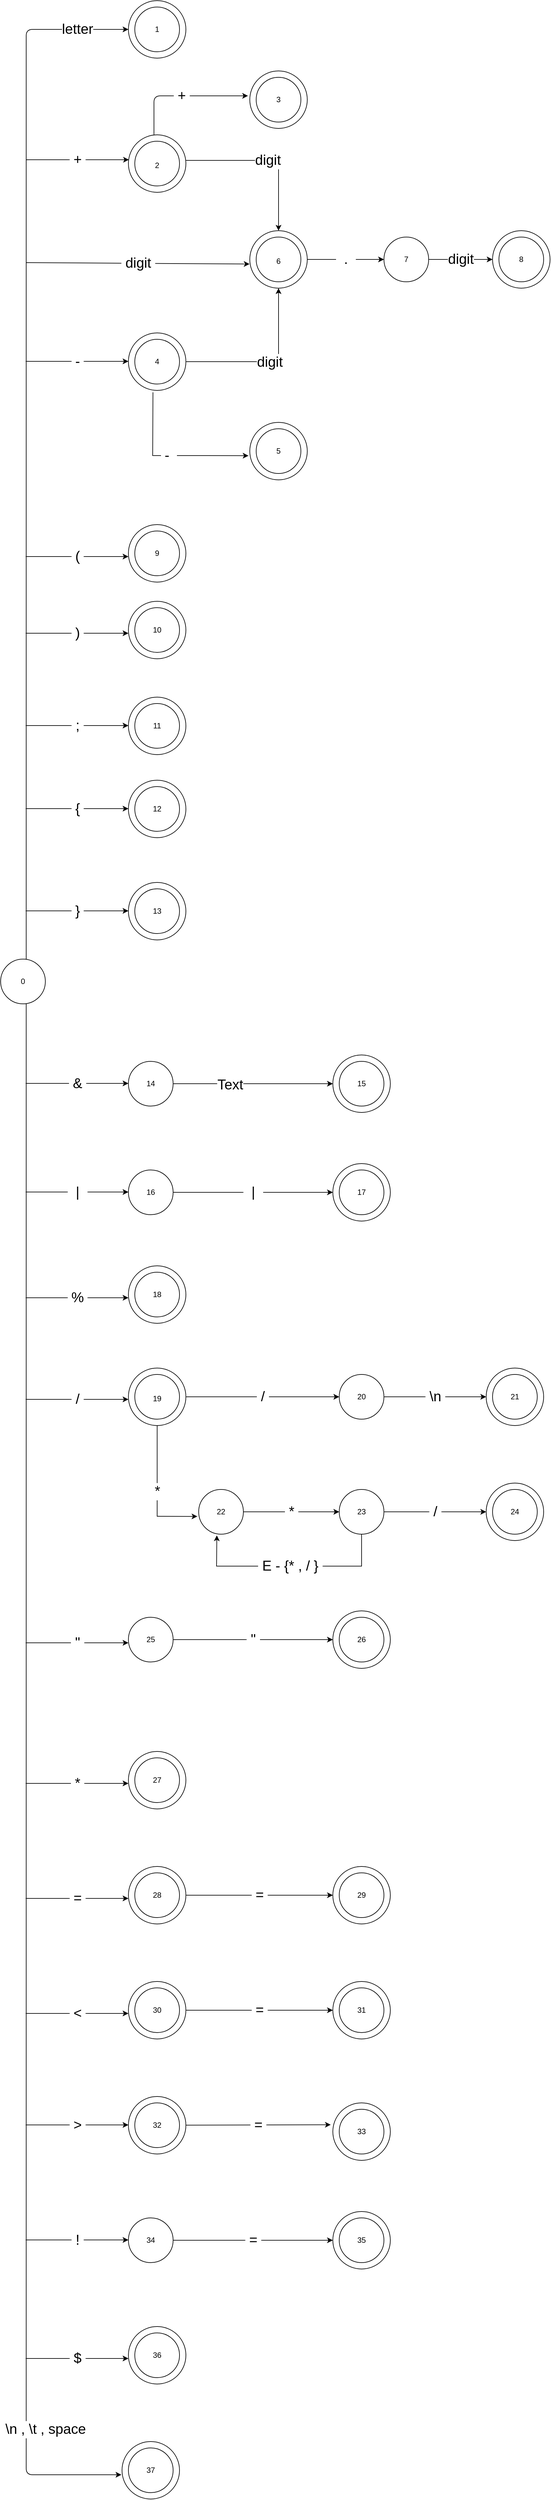 <mxfile version="14.7.6" type="github">
  <diagram id="IshGgHoh9PqC3vJ7O7cH" name="Page-1">
    <mxGraphModel dx="1008" dy="579" grid="1" gridSize="10" guides="1" tooltips="1" connect="1" arrows="1" fold="1" page="1" pageScale="1" pageWidth="850" pageHeight="1100" math="0" shadow="0">
      <root>
        <mxCell id="0" />
        <mxCell id="1" parent="0" />
        <mxCell id="iyTL14flEjv7qD_78qFV-7" value="&lt;font style=&quot;font-size: 12px&quot;&gt;1&lt;/font&gt;" style="ellipse;whiteSpace=wrap;html=1;aspect=fixed;" vertex="1" parent="1">
          <mxGeometry x="210" y="20" width="70" height="70" as="geometry" />
        </mxCell>
        <mxCell id="iyTL14flEjv7qD_78qFV-8" value="&lt;font style=&quot;font-size: 12px&quot;&gt;3&lt;/font&gt;" style="ellipse;whiteSpace=wrap;html=1;aspect=fixed;" vertex="1" parent="1">
          <mxGeometry x="400" y="130" width="70" height="70" as="geometry" />
        </mxCell>
        <mxCell id="iyTL14flEjv7qD_78qFV-9" value="&lt;font style=&quot;font-size: 12px&quot;&gt;2&lt;/font&gt;" style="ellipse;whiteSpace=wrap;html=1;aspect=fixed;fontSize=22;" vertex="1" parent="1">
          <mxGeometry x="210" y="230" width="70" height="70" as="geometry" />
        </mxCell>
        <mxCell id="iyTL14flEjv7qD_78qFV-10" value="&lt;font style=&quot;font-size: 12px&quot;&gt;6&lt;/font&gt;" style="ellipse;whiteSpace=wrap;html=1;aspect=fixed;fontSize=22;" vertex="1" parent="1">
          <mxGeometry x="400" y="380" width="70" height="70" as="geometry" />
        </mxCell>
        <mxCell id="iyTL14flEjv7qD_78qFV-114" value="digit" style="edgeStyle=orthogonalEdgeStyle;rounded=0;orthogonalLoop=1;jettySize=auto;html=1;entryX=0;entryY=0.5;entryDx=0;entryDy=0;fontSize=22;" edge="1" parent="1" source="iyTL14flEjv7qD_78qFV-11" target="iyTL14flEjv7qD_78qFV-59">
          <mxGeometry relative="1" as="geometry" />
        </mxCell>
        <mxCell id="iyTL14flEjv7qD_78qFV-11" value="7" style="ellipse;whiteSpace=wrap;html=1;aspect=fixed;gradientColor=none;" vertex="1" parent="1">
          <mxGeometry x="600" y="380" width="70" height="70" as="geometry" />
        </mxCell>
        <mxCell id="iyTL14flEjv7qD_78qFV-12" value="8" style="ellipse;whiteSpace=wrap;html=1;aspect=fixed;gradientColor=none;" vertex="1" parent="1">
          <mxGeometry x="780" y="380" width="70" height="70" as="geometry" />
        </mxCell>
        <mxCell id="iyTL14flEjv7qD_78qFV-13" value="4" style="ellipse;whiteSpace=wrap;html=1;aspect=fixed;gradientColor=none;" vertex="1" parent="1">
          <mxGeometry x="210" y="540" width="70" height="70" as="geometry" />
        </mxCell>
        <mxCell id="iyTL14flEjv7qD_78qFV-14" value="5" style="ellipse;whiteSpace=wrap;html=1;aspect=fixed;gradientColor=none;" vertex="1" parent="1">
          <mxGeometry x="400" y="680" width="70" height="70" as="geometry" />
        </mxCell>
        <mxCell id="iyTL14flEjv7qD_78qFV-15" value="9" style="ellipse;whiteSpace=wrap;html=1;aspect=fixed;gradientColor=none;" vertex="1" parent="1">
          <mxGeometry x="210" y="840" width="70" height="70" as="geometry" />
        </mxCell>
        <mxCell id="iyTL14flEjv7qD_78qFV-17" value="10" style="ellipse;whiteSpace=wrap;html=1;aspect=fixed;gradientColor=none;" vertex="1" parent="1">
          <mxGeometry x="210" y="960" width="70" height="70" as="geometry" />
        </mxCell>
        <mxCell id="iyTL14flEjv7qD_78qFV-18" value="11" style="ellipse;whiteSpace=wrap;html=1;aspect=fixed;gradientColor=none;" vertex="1" parent="1">
          <mxGeometry x="210" y="1110" width="70" height="70" as="geometry" />
        </mxCell>
        <mxCell id="iyTL14flEjv7qD_78qFV-19" value="12" style="ellipse;whiteSpace=wrap;html=1;aspect=fixed;gradientColor=none;" vertex="1" parent="1">
          <mxGeometry x="210" y="1240" width="70" height="70" as="geometry" />
        </mxCell>
        <mxCell id="iyTL14flEjv7qD_78qFV-20" value="13" style="ellipse;whiteSpace=wrap;html=1;aspect=fixed;gradientColor=none;" vertex="1" parent="1">
          <mxGeometry x="210" y="1400" width="70" height="70" as="geometry" />
        </mxCell>
        <mxCell id="iyTL14flEjv7qD_78qFV-21" value="0" style="ellipse;whiteSpace=wrap;html=1;aspect=fixed;gradientColor=none;" vertex="1" parent="1">
          <mxGeometry y="1510" width="70" height="70" as="geometry" />
        </mxCell>
        <mxCell id="iyTL14flEjv7qD_78qFV-22" value="" style="ellipse;whiteSpace=wrap;html=1;aspect=fixed;gradientColor=none;fillColor=none;" vertex="1" parent="1">
          <mxGeometry x="200" y="10" width="90" height="90" as="geometry" />
        </mxCell>
        <mxCell id="iyTL14flEjv7qD_78qFV-24" value="" style="ellipse;whiteSpace=wrap;html=1;aspect=fixed;gradientColor=none;fillColor=none;" vertex="1" parent="1">
          <mxGeometry x="390" y="120" width="90" height="90" as="geometry" />
        </mxCell>
        <mxCell id="iyTL14flEjv7qD_78qFV-25" value="" style="ellipse;whiteSpace=wrap;html=1;aspect=fixed;gradientColor=none;fillColor=none;" vertex="1" parent="1">
          <mxGeometry x="200" y="220" width="90" height="90" as="geometry" />
        </mxCell>
        <mxCell id="iyTL14flEjv7qD_78qFV-113" value="&amp;nbsp; .&amp;nbsp;&amp;nbsp;" style="edgeStyle=orthogonalEdgeStyle;rounded=0;orthogonalLoop=1;jettySize=auto;html=1;exitX=1;exitY=0.5;exitDx=0;exitDy=0;entryX=0;entryY=0.5;entryDx=0;entryDy=0;fontSize=22;" edge="1" parent="1" source="iyTL14flEjv7qD_78qFV-26" target="iyTL14flEjv7qD_78qFV-11">
          <mxGeometry relative="1" as="geometry" />
        </mxCell>
        <mxCell id="iyTL14flEjv7qD_78qFV-26" value="" style="ellipse;whiteSpace=wrap;html=1;aspect=fixed;gradientColor=none;fillColor=none;" vertex="1" parent="1">
          <mxGeometry x="390" y="370" width="90" height="90" as="geometry" />
        </mxCell>
        <mxCell id="iyTL14flEjv7qD_78qFV-120" style="edgeStyle=none;rounded=0;orthogonalLoop=1;jettySize=auto;html=1;entryX=0;entryY=0.5;entryDx=0;entryDy=0;fontSize=22;" edge="1" parent="1" source="iyTL14flEjv7qD_78qFV-27" target="iyTL14flEjv7qD_78qFV-66">
          <mxGeometry relative="1" as="geometry" />
        </mxCell>
        <mxCell id="iyTL14flEjv7qD_78qFV-135" value="Text" style="edgeLabel;html=1;align=center;verticalAlign=middle;resizable=0;points=[];fontSize=22;" vertex="1" connectable="0" parent="iyTL14flEjv7qD_78qFV-120">
          <mxGeometry x="-0.29" y="-2" relative="1" as="geometry">
            <mxPoint as="offset" />
          </mxGeometry>
        </mxCell>
        <mxCell id="iyTL14flEjv7qD_78qFV-27" value="14" style="ellipse;whiteSpace=wrap;html=1;aspect=fixed;gradientColor=none;" vertex="1" parent="1">
          <mxGeometry x="200" y="1670" width="70" height="70" as="geometry" />
        </mxCell>
        <mxCell id="iyTL14flEjv7qD_78qFV-28" value="15" style="ellipse;whiteSpace=wrap;html=1;aspect=fixed;gradientColor=none;" vertex="1" parent="1">
          <mxGeometry x="530" y="1670" width="70" height="70" as="geometry" />
        </mxCell>
        <mxCell id="iyTL14flEjv7qD_78qFV-122" value="&amp;nbsp; |&amp;nbsp;&amp;nbsp;" style="edgeStyle=none;rounded=0;orthogonalLoop=1;jettySize=auto;html=1;fontSize=22;" edge="1" parent="1" source="iyTL14flEjv7qD_78qFV-29" target="iyTL14flEjv7qD_78qFV-67">
          <mxGeometry relative="1" as="geometry" />
        </mxCell>
        <mxCell id="iyTL14flEjv7qD_78qFV-29" value="16" style="ellipse;whiteSpace=wrap;html=1;aspect=fixed;gradientColor=none;" vertex="1" parent="1">
          <mxGeometry x="200" y="1840" width="70" height="70" as="geometry" />
        </mxCell>
        <mxCell id="iyTL14flEjv7qD_78qFV-30" value="17" style="ellipse;whiteSpace=wrap;html=1;aspect=fixed;gradientColor=none;" vertex="1" parent="1">
          <mxGeometry x="530" y="1840" width="70" height="70" as="geometry" />
        </mxCell>
        <mxCell id="iyTL14flEjv7qD_78qFV-31" value="18" style="ellipse;whiteSpace=wrap;html=1;aspect=fixed;gradientColor=none;" vertex="1" parent="1">
          <mxGeometry x="210" y="2000" width="70" height="70" as="geometry" />
        </mxCell>
        <mxCell id="iyTL14flEjv7qD_78qFV-32" value="&lt;font style=&quot;font-size: 12px&quot;&gt;19&lt;/font&gt;" style="ellipse;whiteSpace=wrap;html=1;aspect=fixed;fontSize=22;fillColor=none;gradientColor=none;" vertex="1" parent="1">
          <mxGeometry x="210" y="2160" width="70" height="70" as="geometry" />
        </mxCell>
        <mxCell id="iyTL14flEjv7qD_78qFV-124" value="&amp;nbsp;\n&amp;nbsp;" style="edgeStyle=none;rounded=0;orthogonalLoop=1;jettySize=auto;html=1;entryX=0;entryY=0.5;entryDx=0;entryDy=0;fontSize=22;" edge="1" parent="1" source="iyTL14flEjv7qD_78qFV-33" target="iyTL14flEjv7qD_78qFV-70">
          <mxGeometry relative="1" as="geometry" />
        </mxCell>
        <mxCell id="iyTL14flEjv7qD_78qFV-33" value="20" style="ellipse;whiteSpace=wrap;html=1;aspect=fixed;gradientColor=none;" vertex="1" parent="1">
          <mxGeometry x="530" y="2160" width="70" height="70" as="geometry" />
        </mxCell>
        <mxCell id="iyTL14flEjv7qD_78qFV-34" value="21" style="ellipse;whiteSpace=wrap;html=1;aspect=fixed;gradientColor=none;" vertex="1" parent="1">
          <mxGeometry x="770" y="2160" width="70" height="70" as="geometry" />
        </mxCell>
        <mxCell id="iyTL14flEjv7qD_78qFV-35" value="24" style="ellipse;whiteSpace=wrap;html=1;aspect=fixed;gradientColor=none;" vertex="1" parent="1">
          <mxGeometry x="770" y="2340" width="70" height="70" as="geometry" />
        </mxCell>
        <mxCell id="iyTL14flEjv7qD_78qFV-127" value="&amp;nbsp;/&amp;nbsp;" style="edgeStyle=none;rounded=0;orthogonalLoop=1;jettySize=auto;html=1;entryX=0;entryY=0.5;entryDx=0;entryDy=0;fontSize=22;" edge="1" parent="1" source="iyTL14flEjv7qD_78qFV-36" target="iyTL14flEjv7qD_78qFV-71">
          <mxGeometry relative="1" as="geometry" />
        </mxCell>
        <mxCell id="iyTL14flEjv7qD_78qFV-136" value="&amp;nbsp;E - {* , / }&amp;nbsp;" style="edgeStyle=none;rounded=0;orthogonalLoop=1;jettySize=auto;html=1;entryX=0.406;entryY=1.026;entryDx=0;entryDy=0;entryPerimeter=0;fontSize=22;" edge="1" parent="1" source="iyTL14flEjv7qD_78qFV-36" target="iyTL14flEjv7qD_78qFV-37">
          <mxGeometry relative="1" as="geometry">
            <Array as="points">
              <mxPoint x="565" y="2460" />
              <mxPoint x="338" y="2460" />
            </Array>
          </mxGeometry>
        </mxCell>
        <mxCell id="iyTL14flEjv7qD_78qFV-36" value="23" style="ellipse;whiteSpace=wrap;html=1;aspect=fixed;gradientColor=none;" vertex="1" parent="1">
          <mxGeometry x="530" y="2340" width="70" height="70" as="geometry" />
        </mxCell>
        <mxCell id="iyTL14flEjv7qD_78qFV-126" value="&amp;nbsp;*&amp;nbsp;" style="edgeStyle=none;rounded=0;orthogonalLoop=1;jettySize=auto;html=1;entryX=0;entryY=0.5;entryDx=0;entryDy=0;fontSize=22;" edge="1" parent="1" source="iyTL14flEjv7qD_78qFV-37" target="iyTL14flEjv7qD_78qFV-36">
          <mxGeometry relative="1" as="geometry" />
        </mxCell>
        <mxCell id="iyTL14flEjv7qD_78qFV-37" value="22" style="ellipse;whiteSpace=wrap;html=1;aspect=fixed;gradientColor=none;" vertex="1" parent="1">
          <mxGeometry x="310" y="2340" width="70" height="70" as="geometry" />
        </mxCell>
        <mxCell id="iyTL14flEjv7qD_78qFV-38" value="26" style="ellipse;whiteSpace=wrap;html=1;aspect=fixed;gradientColor=none;" vertex="1" parent="1">
          <mxGeometry x="530" y="2540" width="70" height="70" as="geometry" />
        </mxCell>
        <mxCell id="iyTL14flEjv7qD_78qFV-128" value="&amp;nbsp;&quot;&amp;nbsp;" style="edgeStyle=none;rounded=0;orthogonalLoop=1;jettySize=auto;html=1;entryX=0;entryY=0.5;entryDx=0;entryDy=0;fontSize=22;" edge="1" parent="1" source="iyTL14flEjv7qD_78qFV-39" target="iyTL14flEjv7qD_78qFV-73">
          <mxGeometry relative="1" as="geometry" />
        </mxCell>
        <mxCell id="iyTL14flEjv7qD_78qFV-39" value="25" style="ellipse;whiteSpace=wrap;html=1;aspect=fixed;gradientColor=none;" vertex="1" parent="1">
          <mxGeometry x="200" y="2540" width="70" height="70" as="geometry" />
        </mxCell>
        <mxCell id="iyTL14flEjv7qD_78qFV-40" value="27" style="ellipse;whiteSpace=wrap;html=1;aspect=fixed;gradientColor=none;" vertex="1" parent="1">
          <mxGeometry x="210" y="2760" width="70" height="70" as="geometry" />
        </mxCell>
        <mxCell id="iyTL14flEjv7qD_78qFV-41" value="35" style="ellipse;whiteSpace=wrap;html=1;aspect=fixed;gradientColor=none;" vertex="1" parent="1">
          <mxGeometry x="530" y="3480" width="70" height="70" as="geometry" />
        </mxCell>
        <mxCell id="iyTL14flEjv7qD_78qFV-132" value="&amp;nbsp;=&amp;nbsp;" style="edgeStyle=none;rounded=0;orthogonalLoop=1;jettySize=auto;html=1;entryX=0;entryY=0.5;entryDx=0;entryDy=0;fontSize=22;" edge="1" parent="1" source="iyTL14flEjv7qD_78qFV-42" target="iyTL14flEjv7qD_78qFV-80">
          <mxGeometry relative="1" as="geometry" />
        </mxCell>
        <mxCell id="iyTL14flEjv7qD_78qFV-42" value="34" style="ellipse;whiteSpace=wrap;html=1;aspect=fixed;gradientColor=none;" vertex="1" parent="1">
          <mxGeometry x="200" y="3480" width="70" height="70" as="geometry" />
        </mxCell>
        <mxCell id="iyTL14flEjv7qD_78qFV-43" value="33" style="ellipse;whiteSpace=wrap;html=1;aspect=fixed;gradientColor=none;" vertex="1" parent="1">
          <mxGeometry x="530" y="3310" width="70" height="70" as="geometry" />
        </mxCell>
        <mxCell id="iyTL14flEjv7qD_78qFV-44" value="32" style="ellipse;whiteSpace=wrap;html=1;aspect=fixed;gradientColor=none;" vertex="1" parent="1">
          <mxGeometry x="210" y="3300" width="70" height="70" as="geometry" />
        </mxCell>
        <mxCell id="iyTL14flEjv7qD_78qFV-45" value="31" style="ellipse;whiteSpace=wrap;html=1;aspect=fixed;gradientColor=none;" vertex="1" parent="1">
          <mxGeometry x="530" y="3120" width="70" height="70" as="geometry" />
        </mxCell>
        <mxCell id="iyTL14flEjv7qD_78qFV-46" value="30" style="ellipse;whiteSpace=wrap;html=1;aspect=fixed;gradientColor=none;" vertex="1" parent="1">
          <mxGeometry x="210" y="3120" width="70" height="70" as="geometry" />
        </mxCell>
        <mxCell id="iyTL14flEjv7qD_78qFV-47" value="29" style="ellipse;whiteSpace=wrap;html=1;aspect=fixed;gradientColor=none;" vertex="1" parent="1">
          <mxGeometry x="530" y="2940" width="70" height="70" as="geometry" />
        </mxCell>
        <mxCell id="iyTL14flEjv7qD_78qFV-48" value="28" style="ellipse;whiteSpace=wrap;html=1;aspect=fixed;gradientColor=none;" vertex="1" parent="1">
          <mxGeometry x="210" y="2940" width="70" height="70" as="geometry" />
        </mxCell>
        <mxCell id="iyTL14flEjv7qD_78qFV-49" value="36" style="ellipse;whiteSpace=wrap;html=1;aspect=fixed;gradientColor=none;" vertex="1" parent="1">
          <mxGeometry x="210" y="3660" width="70" height="70" as="geometry" />
        </mxCell>
        <mxCell id="iyTL14flEjv7qD_78qFV-50" value="37" style="ellipse;whiteSpace=wrap;html=1;aspect=fixed;gradientColor=none;" vertex="1" parent="1">
          <mxGeometry x="200" y="3840" width="70" height="70" as="geometry" />
        </mxCell>
        <mxCell id="iyTL14flEjv7qD_78qFV-119" value="&amp;nbsp;-&amp;nbsp;&amp;nbsp;" style="edgeStyle=none;rounded=0;orthogonalLoop=1;jettySize=auto;html=1;entryX=-0.022;entryY=0.58;entryDx=0;entryDy=0;entryPerimeter=0;fontSize=22;exitX=0.427;exitY=1.033;exitDx=0;exitDy=0;exitPerimeter=0;" edge="1" parent="1" source="iyTL14flEjv7qD_78qFV-58" target="iyTL14flEjv7qD_78qFV-60">
          <mxGeometry relative="1" as="geometry">
            <Array as="points">
              <mxPoint x="238" y="722" />
              <mxPoint x="320" y="722" />
            </Array>
          </mxGeometry>
        </mxCell>
        <mxCell id="iyTL14flEjv7qD_78qFV-58" value="" style="ellipse;whiteSpace=wrap;html=1;aspect=fixed;gradientColor=none;fillColor=none;" vertex="1" parent="1">
          <mxGeometry x="200" y="530" width="90" height="90" as="geometry" />
        </mxCell>
        <mxCell id="iyTL14flEjv7qD_78qFV-59" value="" style="ellipse;whiteSpace=wrap;html=1;aspect=fixed;gradientColor=none;fillColor=none;" vertex="1" parent="1">
          <mxGeometry x="770" y="370" width="90" height="90" as="geometry" />
        </mxCell>
        <mxCell id="iyTL14flEjv7qD_78qFV-60" value="" style="ellipse;whiteSpace=wrap;html=1;aspect=fixed;gradientColor=none;fillColor=none;" vertex="1" parent="1">
          <mxGeometry x="390" y="670" width="90" height="90" as="geometry" />
        </mxCell>
        <mxCell id="iyTL14flEjv7qD_78qFV-61" value="" style="ellipse;whiteSpace=wrap;html=1;aspect=fixed;gradientColor=none;fillColor=none;" vertex="1" parent="1">
          <mxGeometry x="200" y="1390" width="90" height="90" as="geometry" />
        </mxCell>
        <mxCell id="iyTL14flEjv7qD_78qFV-62" value="" style="ellipse;whiteSpace=wrap;html=1;aspect=fixed;gradientColor=none;fillColor=none;" vertex="1" parent="1">
          <mxGeometry x="200" y="1230" width="90" height="90" as="geometry" />
        </mxCell>
        <mxCell id="iyTL14flEjv7qD_78qFV-63" value="" style="ellipse;whiteSpace=wrap;html=1;aspect=fixed;gradientColor=none;fillColor=none;" vertex="1" parent="1">
          <mxGeometry x="200" y="1100" width="90" height="90" as="geometry" />
        </mxCell>
        <mxCell id="iyTL14flEjv7qD_78qFV-64" value="" style="ellipse;whiteSpace=wrap;html=1;aspect=fixed;gradientColor=none;fillColor=none;" vertex="1" parent="1">
          <mxGeometry x="200" y="950" width="90" height="90" as="geometry" />
        </mxCell>
        <mxCell id="iyTL14flEjv7qD_78qFV-65" value="" style="ellipse;whiteSpace=wrap;html=1;aspect=fixed;gradientColor=none;fillColor=none;" vertex="1" parent="1">
          <mxGeometry x="200" y="830" width="90" height="90" as="geometry" />
        </mxCell>
        <mxCell id="iyTL14flEjv7qD_78qFV-66" value="" style="ellipse;whiteSpace=wrap;html=1;aspect=fixed;gradientColor=none;fillColor=none;" vertex="1" parent="1">
          <mxGeometry x="520" y="1660" width="90" height="90" as="geometry" />
        </mxCell>
        <mxCell id="iyTL14flEjv7qD_78qFV-67" value="" style="ellipse;whiteSpace=wrap;html=1;aspect=fixed;gradientColor=none;fillColor=none;" vertex="1" parent="1">
          <mxGeometry x="520" y="1830" width="90" height="90" as="geometry" />
        </mxCell>
        <mxCell id="iyTL14flEjv7qD_78qFV-68" value="" style="ellipse;whiteSpace=wrap;html=1;aspect=fixed;gradientColor=none;fillColor=none;" vertex="1" parent="1">
          <mxGeometry x="200" y="1990" width="90" height="90" as="geometry" />
        </mxCell>
        <mxCell id="iyTL14flEjv7qD_78qFV-123" value="&amp;nbsp;/&amp;nbsp;" style="edgeStyle=none;rounded=0;orthogonalLoop=1;jettySize=auto;html=1;entryX=0;entryY=0.5;entryDx=0;entryDy=0;fontSize=22;" edge="1" parent="1" source="iyTL14flEjv7qD_78qFV-69" target="iyTL14flEjv7qD_78qFV-33">
          <mxGeometry relative="1" as="geometry" />
        </mxCell>
        <mxCell id="iyTL14flEjv7qD_78qFV-125" value="&amp;nbsp;*&amp;nbsp;" style="edgeStyle=none;rounded=0;orthogonalLoop=1;jettySize=auto;html=1;entryX=-0.029;entryY=0.603;entryDx=0;entryDy=0;entryPerimeter=0;fontSize=22;" edge="1" parent="1" source="iyTL14flEjv7qD_78qFV-69" target="iyTL14flEjv7qD_78qFV-37">
          <mxGeometry relative="1" as="geometry">
            <Array as="points">
              <mxPoint x="245" y="2382" />
            </Array>
          </mxGeometry>
        </mxCell>
        <mxCell id="iyTL14flEjv7qD_78qFV-69" value="" style="ellipse;whiteSpace=wrap;html=1;aspect=fixed;gradientColor=none;fillColor=none;" vertex="1" parent="1">
          <mxGeometry x="200" y="2150" width="90" height="90" as="geometry" />
        </mxCell>
        <mxCell id="iyTL14flEjv7qD_78qFV-70" value="" style="ellipse;whiteSpace=wrap;html=1;aspect=fixed;gradientColor=none;fillColor=none;" vertex="1" parent="1">
          <mxGeometry x="760" y="2150" width="90" height="90" as="geometry" />
        </mxCell>
        <mxCell id="iyTL14flEjv7qD_78qFV-71" value="" style="ellipse;whiteSpace=wrap;html=1;aspect=fixed;gradientColor=none;fillColor=none;" vertex="1" parent="1">
          <mxGeometry x="760" y="2330" width="90" height="90" as="geometry" />
        </mxCell>
        <mxCell id="iyTL14flEjv7qD_78qFV-72" value="" style="ellipse;whiteSpace=wrap;html=1;aspect=fixed;gradientColor=none;fillColor=none;" vertex="1" parent="1">
          <mxGeometry x="200" y="2750" width="90" height="90" as="geometry" />
        </mxCell>
        <mxCell id="iyTL14flEjv7qD_78qFV-73" value="" style="ellipse;whiteSpace=wrap;html=1;aspect=fixed;gradientColor=none;fillColor=none;" vertex="1" parent="1">
          <mxGeometry x="520" y="2530" width="90" height="90" as="geometry" />
        </mxCell>
        <mxCell id="iyTL14flEjv7qD_78qFV-130" value="&amp;nbsp;=&amp;nbsp;" style="edgeStyle=none;rounded=0;orthogonalLoop=1;jettySize=auto;html=1;entryX=0;entryY=0.5;entryDx=0;entryDy=0;fontSize=22;" edge="1" parent="1" source="iyTL14flEjv7qD_78qFV-74" target="iyTL14flEjv7qD_78qFV-75">
          <mxGeometry relative="1" as="geometry" />
        </mxCell>
        <mxCell id="iyTL14flEjv7qD_78qFV-74" value="" style="ellipse;whiteSpace=wrap;html=1;aspect=fixed;gradientColor=none;fillColor=none;" vertex="1" parent="1">
          <mxGeometry x="200" y="3110" width="90" height="90" as="geometry" />
        </mxCell>
        <mxCell id="iyTL14flEjv7qD_78qFV-75" value="" style="ellipse;whiteSpace=wrap;html=1;aspect=fixed;gradientColor=none;fillColor=none;" vertex="1" parent="1">
          <mxGeometry x="520" y="3110" width="90" height="90" as="geometry" />
        </mxCell>
        <mxCell id="iyTL14flEjv7qD_78qFV-76" value="" style="ellipse;whiteSpace=wrap;html=1;aspect=fixed;gradientColor=none;fillColor=none;" vertex="1" parent="1">
          <mxGeometry x="520" y="2930" width="90" height="90" as="geometry" />
        </mxCell>
        <mxCell id="iyTL14flEjv7qD_78qFV-129" value="&amp;nbsp;=&amp;nbsp;" style="edgeStyle=none;rounded=0;orthogonalLoop=1;jettySize=auto;html=1;entryX=0;entryY=0.5;entryDx=0;entryDy=0;fontSize=22;" edge="1" parent="1" source="iyTL14flEjv7qD_78qFV-77" target="iyTL14flEjv7qD_78qFV-76">
          <mxGeometry relative="1" as="geometry" />
        </mxCell>
        <mxCell id="iyTL14flEjv7qD_78qFV-77" value="" style="ellipse;whiteSpace=wrap;html=1;aspect=fixed;gradientColor=none;fillColor=none;" vertex="1" parent="1">
          <mxGeometry x="200" y="2930" width="90" height="90" as="geometry" />
        </mxCell>
        <mxCell id="iyTL14flEjv7qD_78qFV-131" value="&amp;nbsp;=&amp;nbsp;" style="edgeStyle=none;rounded=0;orthogonalLoop=1;jettySize=auto;html=1;entryX=-0.036;entryY=0.38;entryDx=0;entryDy=0;entryPerimeter=0;fontSize=22;" edge="1" parent="1" source="iyTL14flEjv7qD_78qFV-78" target="iyTL14flEjv7qD_78qFV-79">
          <mxGeometry relative="1" as="geometry" />
        </mxCell>
        <mxCell id="iyTL14flEjv7qD_78qFV-78" value="" style="ellipse;whiteSpace=wrap;html=1;aspect=fixed;gradientColor=none;fillColor=none;" vertex="1" parent="1">
          <mxGeometry x="200" y="3290" width="90" height="90" as="geometry" />
        </mxCell>
        <mxCell id="iyTL14flEjv7qD_78qFV-79" value="" style="ellipse;whiteSpace=wrap;html=1;aspect=fixed;gradientColor=none;fillColor=none;" vertex="1" parent="1">
          <mxGeometry x="520" y="3300" width="90" height="90" as="geometry" />
        </mxCell>
        <mxCell id="iyTL14flEjv7qD_78qFV-80" value="" style="ellipse;whiteSpace=wrap;html=1;aspect=fixed;gradientColor=none;fillColor=none;" vertex="1" parent="1">
          <mxGeometry x="520" y="3470" width="90" height="90" as="geometry" />
        </mxCell>
        <mxCell id="iyTL14flEjv7qD_78qFV-81" value="" style="ellipse;whiteSpace=wrap;html=1;aspect=fixed;gradientColor=none;fillColor=none;" vertex="1" parent="1">
          <mxGeometry x="200" y="3650" width="90" height="90" as="geometry" />
        </mxCell>
        <mxCell id="iyTL14flEjv7qD_78qFV-82" value="" style="ellipse;whiteSpace=wrap;html=1;aspect=fixed;gradientColor=none;fillColor=none;" vertex="1" parent="1">
          <mxGeometry x="190" y="3830" width="90" height="90" as="geometry" />
        </mxCell>
        <mxCell id="iyTL14flEjv7qD_78qFV-86" value="letter" style="endArrow=classic;html=1;fontSize=22;entryX=0;entryY=0.5;entryDx=0;entryDy=0;" edge="1" parent="1" target="iyTL14flEjv7qD_78qFV-22">
          <mxGeometry x="0.901" width="50" height="50" relative="1" as="geometry">
            <mxPoint x="40" y="1510" as="sourcePoint" />
            <mxPoint x="90" y="1460" as="targetPoint" />
            <Array as="points">
              <mxPoint x="40" y="55" />
            </Array>
            <mxPoint as="offset" />
          </mxGeometry>
        </mxCell>
        <mxCell id="iyTL14flEjv7qD_78qFV-87" value="\n , \t , space" style="endArrow=classic;html=1;fontSize=22;" edge="1" parent="1">
          <mxGeometry x="0.82" y="30" width="50" height="50" relative="1" as="geometry">
            <mxPoint x="40" y="1580" as="sourcePoint" />
            <mxPoint x="189" y="3882" as="targetPoint" />
            <Array as="points">
              <mxPoint x="40" y="3882" />
            </Array>
            <mxPoint as="offset" />
          </mxGeometry>
        </mxCell>
        <mxCell id="iyTL14flEjv7qD_78qFV-90" value="&amp;nbsp;+&amp;nbsp;" style="endArrow=classic;html=1;fontSize=22;entryX=0.009;entryY=0.433;entryDx=0;entryDy=0;entryPerimeter=0;" edge="1" parent="1" target="iyTL14flEjv7qD_78qFV-25">
          <mxGeometry width="50" height="50" relative="1" as="geometry">
            <mxPoint x="40" y="259" as="sourcePoint" />
            <mxPoint x="80" y="310" as="targetPoint" />
          </mxGeometry>
        </mxCell>
        <mxCell id="iyTL14flEjv7qD_78qFV-91" value="&amp;nbsp;-&amp;nbsp;" style="endArrow=classic;html=1;fontSize=22;entryX=0.009;entryY=0.433;entryDx=0;entryDy=0;entryPerimeter=0;" edge="1" parent="1">
          <mxGeometry width="50" height="50" relative="1" as="geometry">
            <mxPoint x="39.19" y="574.53" as="sourcePoint" />
            <mxPoint x="200.0" y="574.5" as="targetPoint" />
          </mxGeometry>
        </mxCell>
        <mxCell id="iyTL14flEjv7qD_78qFV-92" value="&amp;nbsp;(&amp;nbsp;" style="endArrow=classic;html=1;fontSize=22;entryX=0.009;entryY=0.433;entryDx=0;entryDy=0;entryPerimeter=0;" edge="1" parent="1">
          <mxGeometry width="50" height="50" relative="1" as="geometry">
            <mxPoint x="39.19" y="880.03" as="sourcePoint" />
            <mxPoint x="200" y="880" as="targetPoint" />
          </mxGeometry>
        </mxCell>
        <mxCell id="iyTL14flEjv7qD_78qFV-93" value="&amp;nbsp;)&amp;nbsp;" style="endArrow=classic;html=1;fontSize=22;entryX=0.009;entryY=0.433;entryDx=0;entryDy=0;entryPerimeter=0;" edge="1" parent="1">
          <mxGeometry width="50" height="50" relative="1" as="geometry">
            <mxPoint x="39.19" y="1000.03" as="sourcePoint" />
            <mxPoint x="200.0" y="1000" as="targetPoint" />
          </mxGeometry>
        </mxCell>
        <mxCell id="iyTL14flEjv7qD_78qFV-94" value="&amp;nbsp;;&amp;nbsp;" style="endArrow=classic;html=1;fontSize=22;entryX=0.009;entryY=0.433;entryDx=0;entryDy=0;entryPerimeter=0;" edge="1" parent="1">
          <mxGeometry width="50" height="50" relative="1" as="geometry">
            <mxPoint x="39.19" y="1144.53" as="sourcePoint" />
            <mxPoint x="200.0" y="1144.5" as="targetPoint" />
          </mxGeometry>
        </mxCell>
        <mxCell id="iyTL14flEjv7qD_78qFV-95" value="&amp;nbsp;{&amp;nbsp;" style="endArrow=classic;html=1;fontSize=22;entryX=0.009;entryY=0.433;entryDx=0;entryDy=0;entryPerimeter=0;" edge="1" parent="1">
          <mxGeometry width="50" height="50" relative="1" as="geometry">
            <mxPoint x="39.19" y="1274.53" as="sourcePoint" />
            <mxPoint x="200.0" y="1274.5" as="targetPoint" />
          </mxGeometry>
        </mxCell>
        <mxCell id="iyTL14flEjv7qD_78qFV-96" value="&amp;nbsp;}&amp;nbsp;" style="endArrow=classic;html=1;fontSize=22;entryX=0.009;entryY=0.433;entryDx=0;entryDy=0;entryPerimeter=0;" edge="1" parent="1">
          <mxGeometry width="50" height="50" relative="1" as="geometry">
            <mxPoint x="39.19" y="1434.53" as="sourcePoint" />
            <mxPoint x="200.0" y="1434.5" as="targetPoint" />
          </mxGeometry>
        </mxCell>
        <mxCell id="iyTL14flEjv7qD_78qFV-97" value="&amp;nbsp;%&amp;nbsp;" style="endArrow=classic;html=1;fontSize=22;entryX=0.009;entryY=0.433;entryDx=0;entryDy=0;entryPerimeter=0;" edge="1" parent="1">
          <mxGeometry width="50" height="50" relative="1" as="geometry">
            <mxPoint x="39.19" y="2040.03" as="sourcePoint" />
            <mxPoint x="200.0" y="2040" as="targetPoint" />
          </mxGeometry>
        </mxCell>
        <mxCell id="iyTL14flEjv7qD_78qFV-98" value="&amp;nbsp;/&amp;nbsp;" style="endArrow=classic;html=1;fontSize=22;entryX=0.009;entryY=0.433;entryDx=0;entryDy=0;entryPerimeter=0;" edge="1" parent="1">
          <mxGeometry width="50" height="50" relative="1" as="geometry">
            <mxPoint x="39.19" y="2199.03" as="sourcePoint" />
            <mxPoint x="200.0" y="2199" as="targetPoint" />
          </mxGeometry>
        </mxCell>
        <mxCell id="iyTL14flEjv7qD_78qFV-99" value="&amp;nbsp;*&amp;nbsp;" style="endArrow=classic;html=1;fontSize=22;entryX=0.009;entryY=0.433;entryDx=0;entryDy=0;entryPerimeter=0;" edge="1" parent="1">
          <mxGeometry width="50" height="50" relative="1" as="geometry">
            <mxPoint x="39.19" y="2800.03" as="sourcePoint" />
            <mxPoint x="200.0" y="2800" as="targetPoint" />
          </mxGeometry>
        </mxCell>
        <mxCell id="iyTL14flEjv7qD_78qFV-100" value="&amp;nbsp;=&amp;nbsp;" style="endArrow=classic;html=1;fontSize=22;entryX=0.009;entryY=0.433;entryDx=0;entryDy=0;entryPerimeter=0;" edge="1" parent="1">
          <mxGeometry width="50" height="50" relative="1" as="geometry">
            <mxPoint x="39.19" y="2980.03" as="sourcePoint" />
            <mxPoint x="200.0" y="2980" as="targetPoint" />
          </mxGeometry>
        </mxCell>
        <mxCell id="iyTL14flEjv7qD_78qFV-101" value="&amp;nbsp;&amp;lt;&amp;nbsp;" style="endArrow=classic;html=1;fontSize=22;entryX=0.009;entryY=0.433;entryDx=0;entryDy=0;entryPerimeter=0;" edge="1" parent="1">
          <mxGeometry width="50" height="50" relative="1" as="geometry">
            <mxPoint x="39.19" y="3160.03" as="sourcePoint" />
            <mxPoint x="200.0" y="3160" as="targetPoint" />
          </mxGeometry>
        </mxCell>
        <mxCell id="iyTL14flEjv7qD_78qFV-102" value="&amp;nbsp;&amp;gt;&amp;nbsp;" style="endArrow=classic;html=1;fontSize=22;entryX=0.009;entryY=0.433;entryDx=0;entryDy=0;entryPerimeter=0;" edge="1" parent="1">
          <mxGeometry width="50" height="50" relative="1" as="geometry">
            <mxPoint x="39.19" y="3334.53" as="sourcePoint" />
            <mxPoint x="200.0" y="3334.5" as="targetPoint" />
          </mxGeometry>
        </mxCell>
        <mxCell id="iyTL14flEjv7qD_78qFV-103" value="&amp;nbsp;$&amp;nbsp;" style="endArrow=classic;html=1;fontSize=22;entryX=0.009;entryY=0.433;entryDx=0;entryDy=0;entryPerimeter=0;" edge="1" parent="1">
          <mxGeometry width="50" height="50" relative="1" as="geometry">
            <mxPoint x="39.19" y="3700.03" as="sourcePoint" />
            <mxPoint x="200.0" y="3700" as="targetPoint" />
          </mxGeometry>
        </mxCell>
        <mxCell id="iyTL14flEjv7qD_78qFV-104" value="&amp;nbsp;!&amp;nbsp;" style="endArrow=classic;html=1;fontSize=22;entryX=0.009;entryY=0.433;entryDx=0;entryDy=0;entryPerimeter=0;" edge="1" parent="1">
          <mxGeometry width="50" height="50" relative="1" as="geometry">
            <mxPoint x="39.19" y="3514.53" as="sourcePoint" />
            <mxPoint x="200.0" y="3514.5" as="targetPoint" />
          </mxGeometry>
        </mxCell>
        <mxCell id="iyTL14flEjv7qD_78qFV-105" value="&amp;nbsp;&quot;&amp;nbsp;" style="endArrow=classic;html=1;fontSize=22;entryX=0.009;entryY=0.433;entryDx=0;entryDy=0;entryPerimeter=0;" edge="1" parent="1">
          <mxGeometry width="50" height="50" relative="1" as="geometry">
            <mxPoint x="39.19" y="2580.03" as="sourcePoint" />
            <mxPoint x="200.0" y="2580" as="targetPoint" />
          </mxGeometry>
        </mxCell>
        <mxCell id="iyTL14flEjv7qD_78qFV-106" value="&amp;nbsp;&amp;amp;&amp;nbsp;" style="endArrow=classic;html=1;fontSize=22;entryX=0.009;entryY=0.433;entryDx=0;entryDy=0;entryPerimeter=0;" edge="1" parent="1">
          <mxGeometry width="50" height="50" relative="1" as="geometry">
            <mxPoint x="39.19" y="1704.53" as="sourcePoint" />
            <mxPoint x="200.0" y="1704.5" as="targetPoint" />
          </mxGeometry>
        </mxCell>
        <mxCell id="iyTL14flEjv7qD_78qFV-107" value="&amp;nbsp; |&amp;nbsp;&amp;nbsp;" style="endArrow=classic;html=1;fontSize=22;entryX=0.009;entryY=0.433;entryDx=0;entryDy=0;entryPerimeter=0;" edge="1" parent="1">
          <mxGeometry width="50" height="50" relative="1" as="geometry">
            <mxPoint x="39.19" y="1874.53" as="sourcePoint" />
            <mxPoint x="200.0" y="1874.5" as="targetPoint" />
          </mxGeometry>
        </mxCell>
        <mxCell id="iyTL14flEjv7qD_78qFV-110" value="&amp;nbsp;+&amp;nbsp;" style="endArrow=classic;html=1;fontSize=22;entryX=-0.031;entryY=0.433;entryDx=0;entryDy=0;entryPerimeter=0;" edge="1" parent="1" target="iyTL14flEjv7qD_78qFV-24">
          <mxGeometry width="50" height="50" relative="1" as="geometry">
            <mxPoint x="240" y="220" as="sourcePoint" />
            <mxPoint x="290" y="170" as="targetPoint" />
            <Array as="points">
              <mxPoint x="240" y="159" />
            </Array>
          </mxGeometry>
        </mxCell>
        <mxCell id="iyTL14flEjv7qD_78qFV-111" value="digit" style="endArrow=classic;html=1;fontSize=22;entryX=0.5;entryY=0;entryDx=0;entryDy=0;" edge="1" parent="1" target="iyTL14flEjv7qD_78qFV-26">
          <mxGeometry width="50" height="50" relative="1" as="geometry">
            <mxPoint x="290" y="260" as="sourcePoint" />
            <mxPoint x="435" y="360" as="targetPoint" />
            <Array as="points">
              <mxPoint x="435" y="260" />
            </Array>
          </mxGeometry>
        </mxCell>
        <mxCell id="iyTL14flEjv7qD_78qFV-112" value="" style="endArrow=classic;html=1;fontSize=22;exitX=1;exitY=0.5;exitDx=0;exitDy=0;entryX=0.5;entryY=1;entryDx=0;entryDy=0;" edge="1" parent="1" source="iyTL14flEjv7qD_78qFV-58" target="iyTL14flEjv7qD_78qFV-26">
          <mxGeometry width="50" height="50" relative="1" as="geometry">
            <mxPoint x="380" y="410" as="sourcePoint" />
            <mxPoint x="430" y="360" as="targetPoint" />
            <Array as="points">
              <mxPoint x="435" y="575" />
            </Array>
          </mxGeometry>
        </mxCell>
        <mxCell id="iyTL14flEjv7qD_78qFV-134" value="digit" style="edgeLabel;html=1;align=center;verticalAlign=middle;resizable=0;points=[];fontSize=22;" vertex="1" connectable="0" parent="iyTL14flEjv7qD_78qFV-112">
          <mxGeometry x="0.006" y="-1" relative="1" as="geometry">
            <mxPoint as="offset" />
          </mxGeometry>
        </mxCell>
        <mxCell id="iyTL14flEjv7qD_78qFV-118" value="&amp;nbsp;digit&amp;nbsp;" style="endArrow=classic;html=1;fontSize=22;entryX=-0.004;entryY=0.58;entryDx=0;entryDy=0;entryPerimeter=0;" edge="1" parent="1" target="iyTL14flEjv7qD_78qFV-26">
          <mxGeometry width="50" height="50" relative="1" as="geometry">
            <mxPoint x="40" y="420" as="sourcePoint" />
            <mxPoint x="90" y="380" as="targetPoint" />
          </mxGeometry>
        </mxCell>
      </root>
    </mxGraphModel>
  </diagram>
</mxfile>
